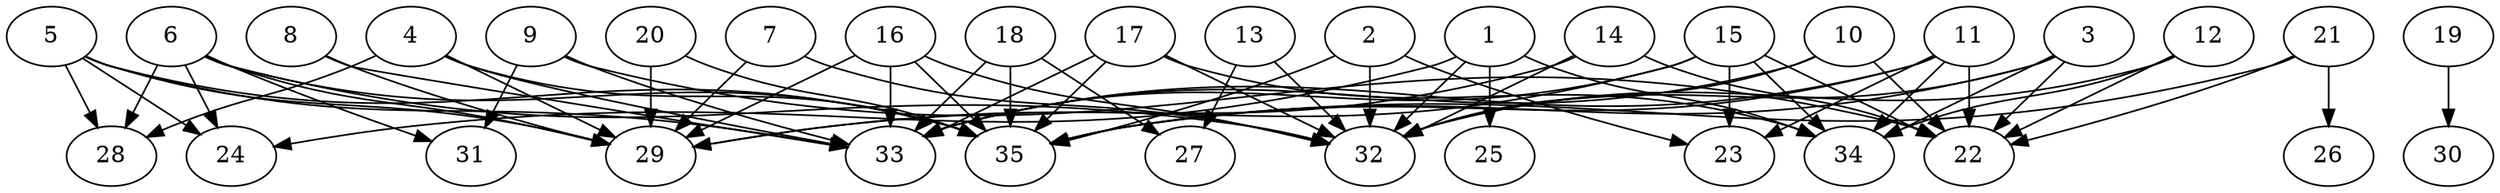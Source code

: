 // DAG automatically generated by daggen at Thu Oct  3 14:05:38 2019
// ./daggen --dot -n 35 --ccr 0.4 --fat 0.9 --regular 0.5 --density 0.5 --mindata 5242880 --maxdata 52428800 
digraph G {
  1 [size="66572800", alpha="0.06", expect_size="26629120"] 
  1 -> 24 [size ="26629120"]
  1 -> 25 [size ="26629120"]
  1 -> 32 [size ="26629120"]
  1 -> 34 [size ="26629120"]
  2 [size="87651840", alpha="0.14", expect_size="35060736"] 
  2 -> 23 [size ="35060736"]
  2 -> 32 [size ="35060736"]
  2 -> 35 [size ="35060736"]
  3 [size="62594560", alpha="0.13", expect_size="25037824"] 
  3 -> 22 [size ="25037824"]
  3 -> 32 [size ="25037824"]
  3 -> 34 [size ="25037824"]
  3 -> 35 [size ="25037824"]
  4 [size="96419840", alpha="0.02", expect_size="38567936"] 
  4 -> 28 [size ="38567936"]
  4 -> 29 [size ="38567936"]
  4 -> 33 [size ="38567936"]
  4 -> 35 [size ="38567936"]
  5 [size="114695680", alpha="0.01", expect_size="45878272"] 
  5 -> 24 [size ="45878272"]
  5 -> 28 [size ="45878272"]
  5 -> 29 [size ="45878272"]
  5 -> 33 [size ="45878272"]
  5 -> 35 [size ="45878272"]
  6 [size="87987200", alpha="0.15", expect_size="35194880"] 
  6 -> 24 [size ="35194880"]
  6 -> 28 [size ="35194880"]
  6 -> 29 [size ="35194880"]
  6 -> 31 [size ="35194880"]
  6 -> 32 [size ="35194880"]
  6 -> 35 [size ="35194880"]
  7 [size="120145920", alpha="0.16", expect_size="48058368"] 
  7 -> 29 [size ="48058368"]
  7 -> 32 [size ="48058368"]
  8 [size="33448960", alpha="0.02", expect_size="13379584"] 
  8 -> 29 [size ="13379584"]
  8 -> 33 [size ="13379584"]
  9 [size="123118080", alpha="0.05", expect_size="49247232"] 
  9 -> 22 [size ="49247232"]
  9 -> 31 [size ="49247232"]
  9 -> 33 [size ="49247232"]
  10 [size="20157440", alpha="0.14", expect_size="8062976"] 
  10 -> 22 [size ="8062976"]
  10 -> 32 [size ="8062976"]
  10 -> 33 [size ="8062976"]
  11 [size="32102400", alpha="0.07", expect_size="12840960"] 
  11 -> 22 [size ="12840960"]
  11 -> 23 [size ="12840960"]
  11 -> 33 [size ="12840960"]
  11 -> 34 [size ="12840960"]
  11 -> 35 [size ="12840960"]
  12 [size="66664960", alpha="0.04", expect_size="26665984"] 
  12 -> 22 [size ="26665984"]
  12 -> 32 [size ="26665984"]
  12 -> 34 [size ="26665984"]
  13 [size="28377600", alpha="0.11", expect_size="11351040"] 
  13 -> 27 [size ="11351040"]
  13 -> 32 [size ="11351040"]
  14 [size="102371840", alpha="0.12", expect_size="40948736"] 
  14 -> 22 [size ="40948736"]
  14 -> 29 [size ="40948736"]
  14 -> 32 [size ="40948736"]
  15 [size="111549440", alpha="0.16", expect_size="44619776"] 
  15 -> 22 [size ="44619776"]
  15 -> 23 [size ="44619776"]
  15 -> 29 [size ="44619776"]
  15 -> 33 [size ="44619776"]
  15 -> 34 [size ="44619776"]
  16 [size="117985280", alpha="0.10", expect_size="47194112"] 
  16 -> 29 [size ="47194112"]
  16 -> 32 [size ="47194112"]
  16 -> 33 [size ="47194112"]
  16 -> 35 [size ="47194112"]
  17 [size="89766400", alpha="0.01", expect_size="35906560"] 
  17 -> 32 [size ="35906560"]
  17 -> 33 [size ="35906560"]
  17 -> 34 [size ="35906560"]
  17 -> 35 [size ="35906560"]
  18 [size="65059840", alpha="0.01", expect_size="26023936"] 
  18 -> 27 [size ="26023936"]
  18 -> 33 [size ="26023936"]
  18 -> 35 [size ="26023936"]
  19 [size="78192640", alpha="0.13", expect_size="31277056"] 
  19 -> 30 [size ="31277056"]
  20 [size="109870080", alpha="0.12", expect_size="43948032"] 
  20 -> 29 [size ="43948032"]
  20 -> 35 [size ="43948032"]
  21 [size="72655360", alpha="0.00", expect_size="29062144"] 
  21 -> 22 [size ="29062144"]
  21 -> 26 [size ="29062144"]
  21 -> 35 [size ="29062144"]
  22 [size="114864640", alpha="0.01", expect_size="45945856"] 
  23 [size="22438400", alpha="0.10", expect_size="8975360"] 
  24 [size="86658560", alpha="0.13", expect_size="34663424"] 
  25 [size="37370880", alpha="0.13", expect_size="14948352"] 
  26 [size="130664960", alpha="0.06", expect_size="52265984"] 
  27 [size="69762560", alpha="0.17", expect_size="27905024"] 
  28 [size="74977280", alpha="0.12", expect_size="29990912"] 
  29 [size="80112640", alpha="0.05", expect_size="32045056"] 
  30 [size="41564160", alpha="0.19", expect_size="16625664"] 
  31 [size="114147840", alpha="0.17", expect_size="45659136"] 
  32 [size="115399680", alpha="0.04", expect_size="46159872"] 
  33 [size="119869440", alpha="0.13", expect_size="47947776"] 
  34 [size="59077120", alpha="0.18", expect_size="23630848"] 
  35 [size="16340480", alpha="0.19", expect_size="6536192"] 
}
